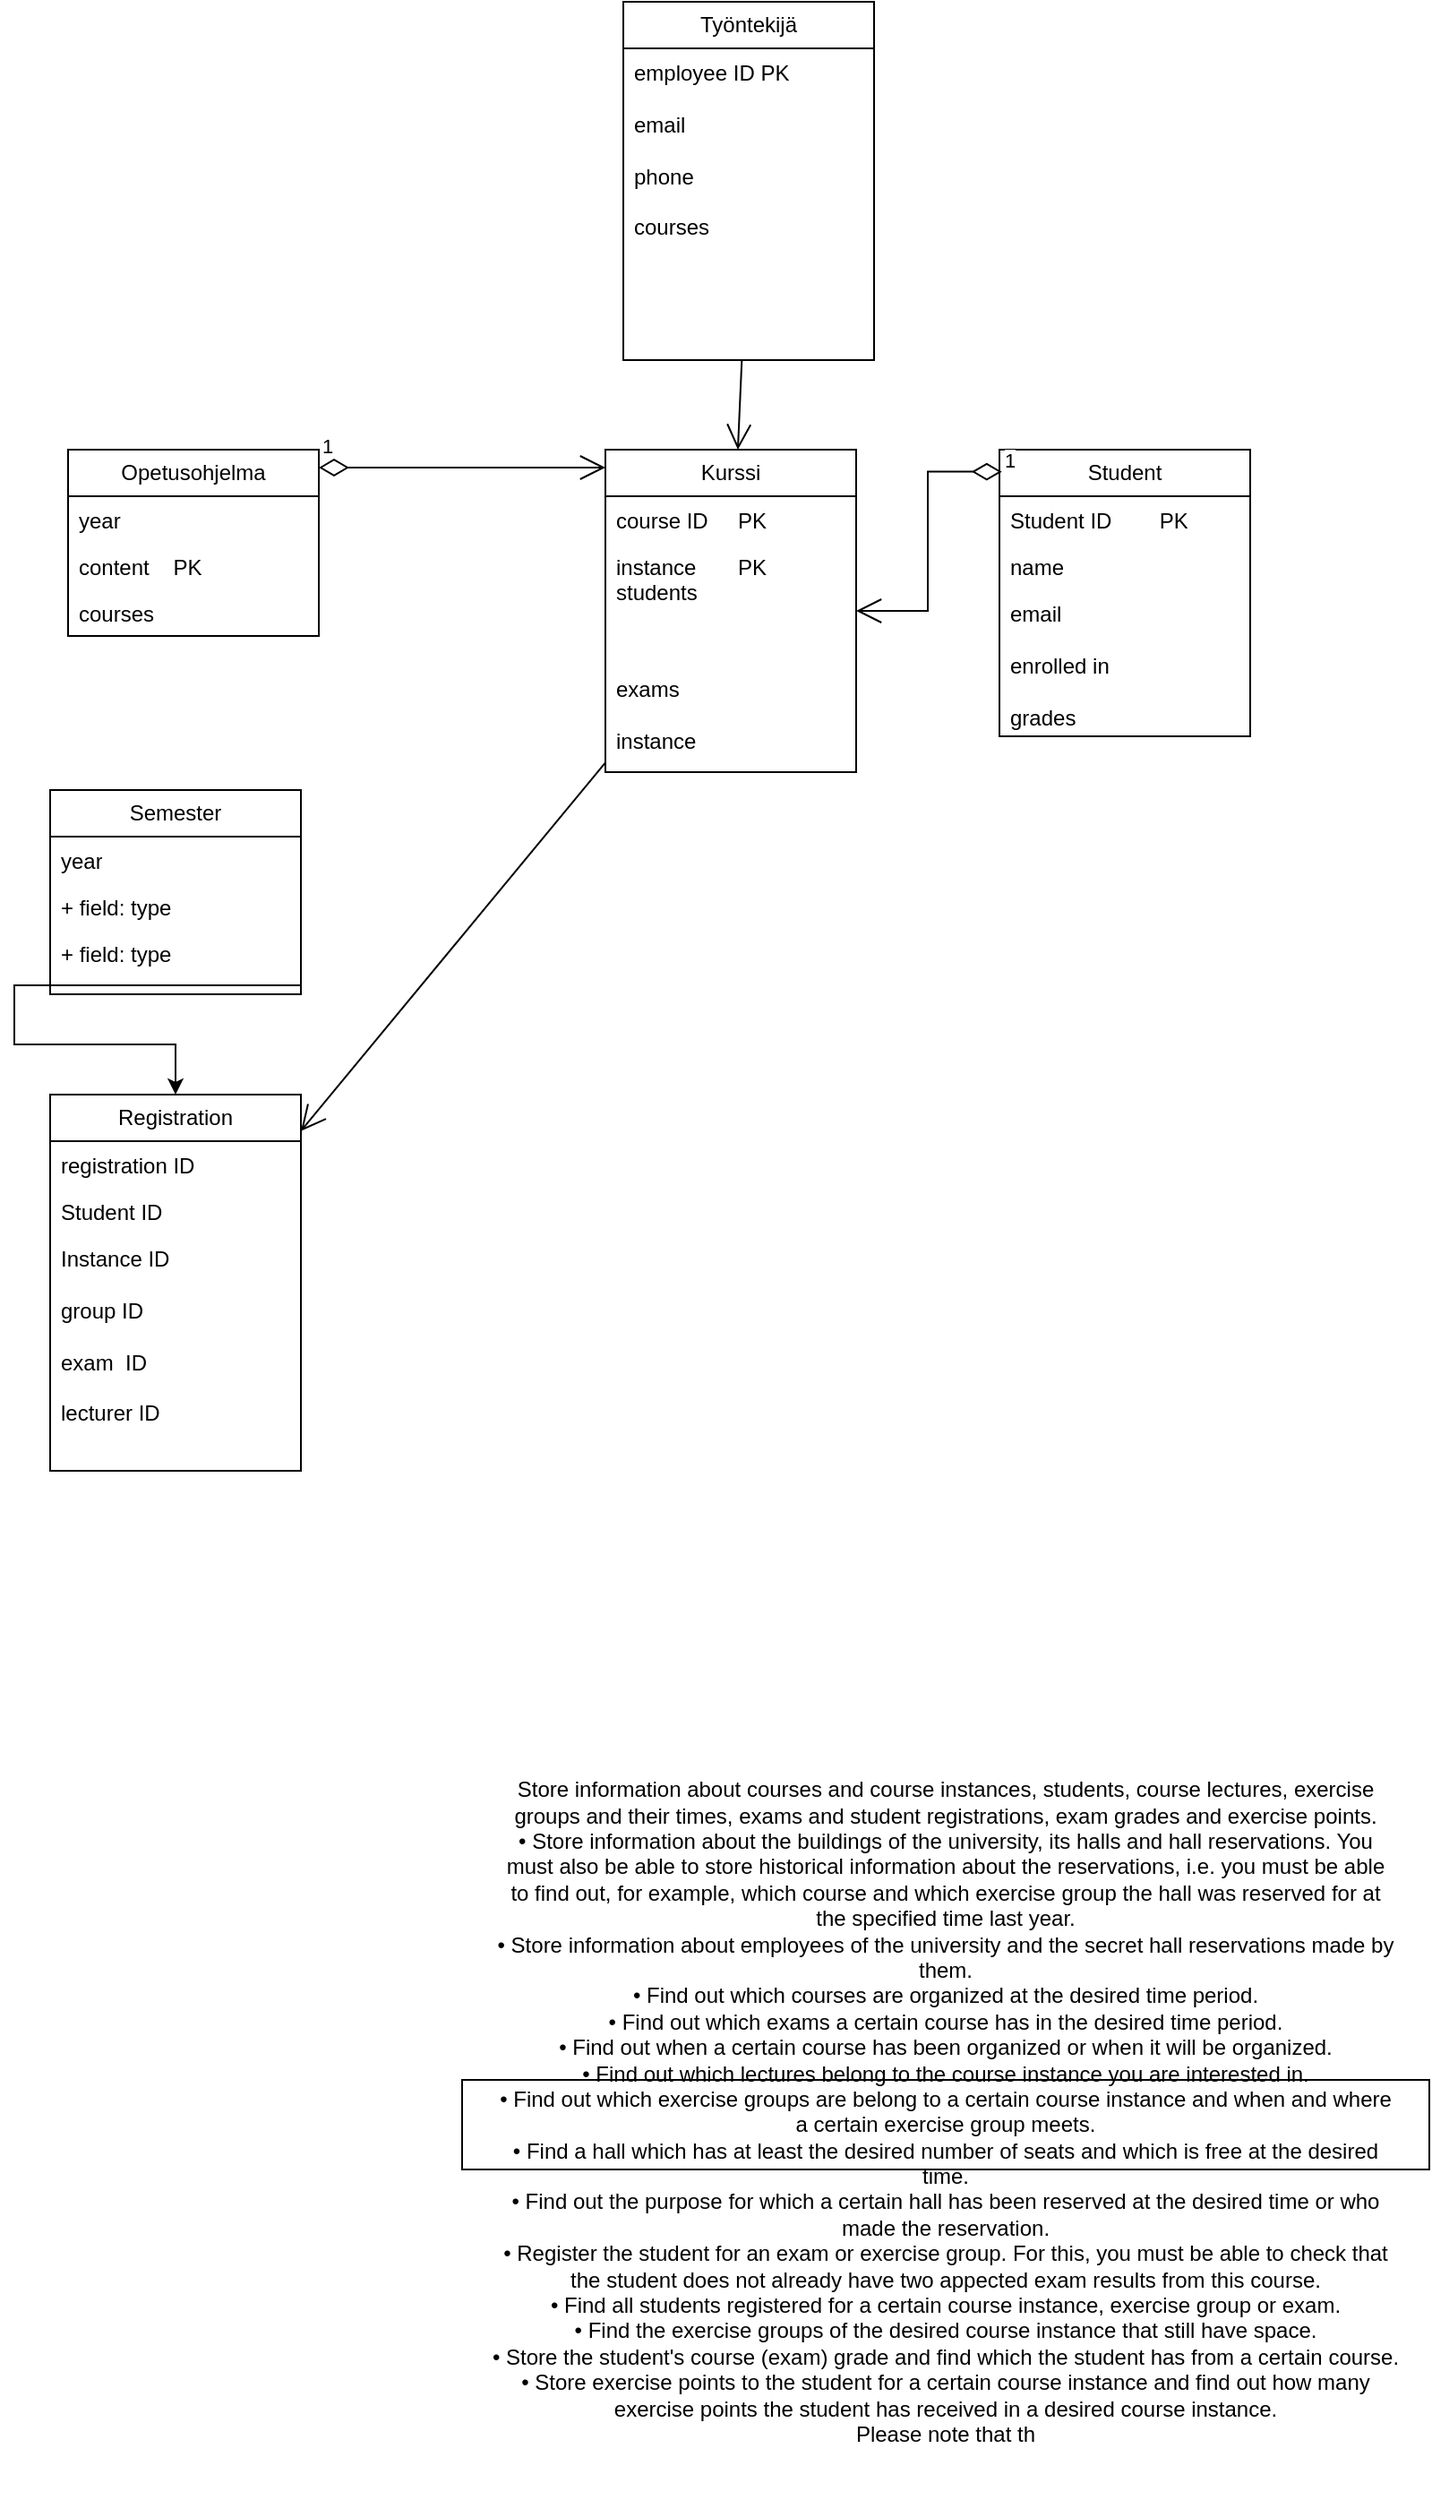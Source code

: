 <mxfile version="21.0.7" type="github"><diagram name="Page-1" id="fr7azMlj8yHS9z72IOPQ"><mxGraphModel dx="1088" dy="1660" grid="1" gridSize="10" guides="1" tooltips="1" connect="1" arrows="1" fold="1" page="1" pageScale="1" pageWidth="827" pageHeight="1169" math="0" shadow="0"><root><mxCell id="0"/><mxCell id="1" parent="0"/><mxCell id="IC3bSYai77iSjpE_L1j_-1" value="Työntekijä" style="swimlane;fontStyle=0;childLayout=stackLayout;horizontal=1;startSize=26;fillColor=none;horizontalStack=0;resizeParent=1;resizeParentMax=0;resizeLast=0;collapsible=1;marginBottom=0;whiteSpace=wrap;html=1;" vertex="1" parent="1"><mxGeometry x="370" y="-660" width="140" height="200" as="geometry"/></mxCell><mxCell id="IC3bSYai77iSjpE_L1j_-2" value="employee ID PK&lt;br&gt;&lt;br&gt;email&lt;br&gt;&lt;br&gt;phone&lt;br&gt;&lt;br&gt;courses" style="text;strokeColor=none;fillColor=none;align=left;verticalAlign=top;spacingLeft=4;spacingRight=4;overflow=hidden;rotatable=0;points=[[0,0.5],[1,0.5]];portConstraint=eastwest;whiteSpace=wrap;html=1;" vertex="1" parent="IC3bSYai77iSjpE_L1j_-1"><mxGeometry y="26" width="140" height="174" as="geometry"/></mxCell><mxCell id="IC3bSYai77iSjpE_L1j_-5" value="Semester" style="swimlane;fontStyle=0;childLayout=stackLayout;horizontal=1;startSize=26;fillColor=none;horizontalStack=0;resizeParent=1;resizeParentMax=0;resizeLast=0;collapsible=1;marginBottom=0;whiteSpace=wrap;html=1;" vertex="1" parent="1"><mxGeometry x="50" y="-220" width="140" height="114" as="geometry"/></mxCell><mxCell id="IC3bSYai77iSjpE_L1j_-6" value="year" style="text;strokeColor=none;fillColor=none;align=left;verticalAlign=top;spacingLeft=4;spacingRight=4;overflow=hidden;rotatable=0;points=[[0,0.5],[1,0.5]];portConstraint=eastwest;whiteSpace=wrap;html=1;" vertex="1" parent="IC3bSYai77iSjpE_L1j_-5"><mxGeometry y="26" width="140" height="26" as="geometry"/></mxCell><mxCell id="IC3bSYai77iSjpE_L1j_-7" value="+ field: type" style="text;strokeColor=none;fillColor=none;align=left;verticalAlign=top;spacingLeft=4;spacingRight=4;overflow=hidden;rotatable=0;points=[[0,0.5],[1,0.5]];portConstraint=eastwest;whiteSpace=wrap;html=1;" vertex="1" parent="IC3bSYai77iSjpE_L1j_-5"><mxGeometry y="52" width="140" height="26" as="geometry"/></mxCell><mxCell id="IC3bSYai77iSjpE_L1j_-8" value="+ field: type" style="text;strokeColor=none;fillColor=none;align=left;verticalAlign=top;spacingLeft=4;spacingRight=4;overflow=hidden;rotatable=0;points=[[0,0.5],[1,0.5]];portConstraint=eastwest;whiteSpace=wrap;html=1;" vertex="1" parent="IC3bSYai77iSjpE_L1j_-5"><mxGeometry y="78" width="140" height="26" as="geometry"/></mxCell><mxCell id="IC3bSYai77iSjpE_L1j_-31" value="" style="line;strokeWidth=1;fillColor=none;align=left;verticalAlign=middle;spacingTop=-1;spacingLeft=3;spacingRight=3;rotatable=0;labelPosition=right;points=[];portConstraint=eastwest;strokeColor=inherit;" vertex="1" parent="IC3bSYai77iSjpE_L1j_-5"><mxGeometry y="104" width="140" height="10" as="geometry"/></mxCell><mxCell id="IC3bSYai77iSjpE_L1j_-9" value="Student" style="swimlane;fontStyle=0;childLayout=stackLayout;horizontal=1;startSize=26;fillColor=none;horizontalStack=0;resizeParent=1;resizeParentMax=0;resizeLast=0;collapsible=1;marginBottom=0;whiteSpace=wrap;html=1;" vertex="1" parent="1"><mxGeometry x="580" y="-410" width="140" height="160" as="geometry"/></mxCell><mxCell id="IC3bSYai77iSjpE_L1j_-10" value="Student ID&amp;nbsp; &amp;nbsp; &amp;nbsp; &amp;nbsp; PK" style="text;strokeColor=none;fillColor=none;align=left;verticalAlign=top;spacingLeft=4;spacingRight=4;overflow=hidden;rotatable=0;points=[[0,0.5],[1,0.5]];portConstraint=eastwest;whiteSpace=wrap;html=1;" vertex="1" parent="IC3bSYai77iSjpE_L1j_-9"><mxGeometry y="26" width="140" height="26" as="geometry"/></mxCell><mxCell id="IC3bSYai77iSjpE_L1j_-11" value="name&lt;br&gt;" style="text;strokeColor=none;fillColor=none;align=left;verticalAlign=top;spacingLeft=4;spacingRight=4;overflow=hidden;rotatable=0;points=[[0,0.5],[1,0.5]];portConstraint=eastwest;whiteSpace=wrap;html=1;" vertex="1" parent="IC3bSYai77iSjpE_L1j_-9"><mxGeometry y="52" width="140" height="26" as="geometry"/></mxCell><mxCell id="IC3bSYai77iSjpE_L1j_-12" value="email&lt;br&gt;&lt;br&gt;enrolled in&amp;nbsp;&lt;br&gt;&lt;br&gt;grades" style="text;strokeColor=none;fillColor=none;align=left;verticalAlign=top;spacingLeft=4;spacingRight=4;overflow=hidden;rotatable=0;points=[[0,0.5],[1,0.5]];portConstraint=eastwest;whiteSpace=wrap;html=1;" vertex="1" parent="IC3bSYai77iSjpE_L1j_-9"><mxGeometry y="78" width="140" height="82" as="geometry"/></mxCell><mxCell id="IC3bSYai77iSjpE_L1j_-13" value="Registration" style="swimlane;fontStyle=0;childLayout=stackLayout;horizontal=1;startSize=26;fillColor=none;horizontalStack=0;resizeParent=1;resizeParentMax=0;resizeLast=0;collapsible=1;marginBottom=0;whiteSpace=wrap;html=1;" vertex="1" parent="1"><mxGeometry x="50" y="-50" width="140" height="210" as="geometry"/></mxCell><mxCell id="IC3bSYai77iSjpE_L1j_-14" value="registration ID&lt;br&gt;&lt;br&gt;student ID&amp;nbsp; &amp;nbsp; PK" style="text;strokeColor=none;fillColor=none;align=left;verticalAlign=top;spacingLeft=4;spacingRight=4;overflow=hidden;rotatable=0;points=[[0,0.5],[1,0.5]];portConstraint=eastwest;whiteSpace=wrap;html=1;" vertex="1" parent="IC3bSYai77iSjpE_L1j_-13"><mxGeometry y="26" width="140" height="26" as="geometry"/></mxCell><mxCell id="IC3bSYai77iSjpE_L1j_-15" value="Student ID&lt;br&gt;&lt;br&gt;instance ID&lt;br&gt;year" style="text;strokeColor=none;fillColor=none;align=left;verticalAlign=top;spacingLeft=4;spacingRight=4;overflow=hidden;rotatable=0;points=[[0,0.5],[1,0.5]];portConstraint=eastwest;whiteSpace=wrap;html=1;" vertex="1" parent="IC3bSYai77iSjpE_L1j_-13"><mxGeometry y="52" width="140" height="26" as="geometry"/></mxCell><mxCell id="IC3bSYai77iSjpE_L1j_-16" value="Instance ID&lt;br&gt;&lt;br&gt;group ID&lt;br&gt;&lt;br&gt;exam&amp;nbsp; ID&lt;br&gt;&lt;br&gt;lecturer ID" style="text;strokeColor=none;fillColor=none;align=left;verticalAlign=top;spacingLeft=4;spacingRight=4;overflow=hidden;rotatable=0;points=[[0,0.5],[1,0.5]];portConstraint=eastwest;whiteSpace=wrap;html=1;" vertex="1" parent="IC3bSYai77iSjpE_L1j_-13"><mxGeometry y="78" width="140" height="132" as="geometry"/></mxCell><mxCell id="IC3bSYai77iSjpE_L1j_-17" value="Opetusohjelma" style="swimlane;fontStyle=0;childLayout=stackLayout;horizontal=1;startSize=26;fillColor=none;horizontalStack=0;resizeParent=1;resizeParentMax=0;resizeLast=0;collapsible=1;marginBottom=0;whiteSpace=wrap;html=1;" vertex="1" parent="1"><mxGeometry x="60" y="-410" width="140" height="104" as="geometry"/></mxCell><mxCell id="IC3bSYai77iSjpE_L1j_-18" value="year&amp;nbsp;" style="text;strokeColor=none;fillColor=none;align=left;verticalAlign=top;spacingLeft=4;spacingRight=4;overflow=hidden;rotatable=0;points=[[0,0.5],[1,0.5]];portConstraint=eastwest;whiteSpace=wrap;html=1;" vertex="1" parent="IC3bSYai77iSjpE_L1j_-17"><mxGeometry y="26" width="140" height="26" as="geometry"/></mxCell><mxCell id="IC3bSYai77iSjpE_L1j_-19" value="content&amp;nbsp; &amp;nbsp; PK" style="text;strokeColor=none;fillColor=none;align=left;verticalAlign=top;spacingLeft=4;spacingRight=4;overflow=hidden;rotatable=0;points=[[0,0.5],[1,0.5]];portConstraint=eastwest;whiteSpace=wrap;html=1;" vertex="1" parent="IC3bSYai77iSjpE_L1j_-17"><mxGeometry y="52" width="140" height="26" as="geometry"/></mxCell><mxCell id="IC3bSYai77iSjpE_L1j_-20" value="courses" style="text;strokeColor=none;fillColor=none;align=left;verticalAlign=top;spacingLeft=4;spacingRight=4;overflow=hidden;rotatable=0;points=[[0,0.5],[1,0.5]];portConstraint=eastwest;whiteSpace=wrap;html=1;" vertex="1" parent="IC3bSYai77iSjpE_L1j_-17"><mxGeometry y="78" width="140" height="26" as="geometry"/></mxCell><mxCell id="IC3bSYai77iSjpE_L1j_-21" value="&#10;Store information about courses and course instances, students, course lectures, exercise&#10;groups and their times, exams and student registrations, exam grades and exercise points.&#10;• Store information about the buildings of the university, its halls and hall reservations. You&#10;must also be able to store historical information about the reservations, i.e. you must be able&#10;to find out, for example, which course and which exercise group the hall was reserved for at&#10;the specified time last year.&#10;• Store information about employees of the university and the secret hall reservations made by&#10;them.&#10;• Find out which courses are organized at the desired time period.&#10;• Find out which exams a certain course has in the desired time period.&#10;• Find out when a certain course has been organized or when it will be organized.&#10;• Find out which lectures belong to the course instance you are interested in.&#10;• Find out which exercise groups are belong to a certain course instance and when and where&#10;a certain exercise group meets.&#10;• Find a hall which has at least the desired number of seats and which is free at the desired&#10;time.&#10;• Find out the purpose for which a certain hall has been reserved at the desired time or who&#10;made the reservation.&#10;• Register the student for an exam or exercise group. For this, you must be able to check that&#10;the student does not already have two appected exam results from this course.&#10;• Find all students registered for a certain course instance, exercise group or exam.&#10;• Find the exercise groups of the desired course instance that still have space.&#10;• Store the student's course (exam) grade and find which the student has from a certain course.&#10;• Store exercise points to the student for a certain course instance and find out how many&#10;exercise points the student has received in a desired course instance.&#10;Please note that th&#10;&#10;" style="html=1;whiteSpace=wrap;" vertex="1" parent="1"><mxGeometry x="280" y="500" width="540" height="50" as="geometry"/></mxCell><mxCell id="IC3bSYai77iSjpE_L1j_-23" value="Kurssi" style="swimlane;fontStyle=0;childLayout=stackLayout;horizontal=1;startSize=26;fillColor=none;horizontalStack=0;resizeParent=1;resizeParentMax=0;resizeLast=0;collapsible=1;marginBottom=0;whiteSpace=wrap;html=1;" vertex="1" parent="1"><mxGeometry x="360" y="-410" width="140" height="180" as="geometry"/></mxCell><mxCell id="IC3bSYai77iSjpE_L1j_-24" value="course ID&amp;nbsp; &amp;nbsp; &amp;nbsp;PK&lt;br&gt;&lt;br&gt;" style="text;strokeColor=none;fillColor=none;align=left;verticalAlign=top;spacingLeft=4;spacingRight=4;overflow=hidden;rotatable=0;points=[[0,0.5],[1,0.5]];portConstraint=eastwest;whiteSpace=wrap;html=1;" vertex="1" parent="IC3bSYai77iSjpE_L1j_-23"><mxGeometry y="26" width="140" height="26" as="geometry"/></mxCell><mxCell id="IC3bSYai77iSjpE_L1j_-25" value="instance&amp;nbsp; &amp;nbsp; &amp;nbsp; &amp;nbsp;PK&lt;br&gt;students&lt;br&gt;&lt;br&gt;" style="text;strokeColor=none;fillColor=none;align=left;verticalAlign=top;spacingLeft=4;spacingRight=4;overflow=hidden;rotatable=0;points=[[0,0.5],[1,0.5]];portConstraint=eastwest;whiteSpace=wrap;html=1;" vertex="1" parent="IC3bSYai77iSjpE_L1j_-23"><mxGeometry y="52" width="140" height="68" as="geometry"/></mxCell><mxCell id="IC3bSYai77iSjpE_L1j_-26" value="exams&lt;br&gt;&lt;br&gt;instance&lt;br&gt;&lt;br&gt;" style="text;strokeColor=none;fillColor=none;align=left;verticalAlign=top;spacingLeft=4;spacingRight=4;overflow=hidden;rotatable=0;points=[[0,0.5],[1,0.5]];portConstraint=eastwest;whiteSpace=wrap;html=1;" vertex="1" parent="IC3bSYai77iSjpE_L1j_-23"><mxGeometry y="120" width="140" height="60" as="geometry"/></mxCell><mxCell id="IC3bSYai77iSjpE_L1j_-27" value="1" style="endArrow=open;html=1;endSize=12;startArrow=diamondThin;startSize=14;startFill=0;edgeStyle=orthogonalEdgeStyle;align=left;verticalAlign=bottom;rounded=0;" edge="1" parent="1"><mxGeometry x="-1" y="3" relative="1" as="geometry"><mxPoint x="200" y="-400" as="sourcePoint"/><mxPoint x="360" y="-400" as="targetPoint"/></mxGeometry></mxCell><mxCell id="IC3bSYai77iSjpE_L1j_-32" style="edgeStyle=orthogonalEdgeStyle;rounded=0;orthogonalLoop=1;jettySize=auto;html=1;" edge="1" parent="1" source="IC3bSYai77iSjpE_L1j_-31" target="IC3bSYai77iSjpE_L1j_-13"><mxGeometry relative="1" as="geometry"/></mxCell><mxCell id="IC3bSYai77iSjpE_L1j_-33" value="" style="endArrow=open;endFill=1;endSize=12;html=1;rounded=0;" edge="1" parent="1" source="IC3bSYai77iSjpE_L1j_-23" target="IC3bSYai77iSjpE_L1j_-13"><mxGeometry width="160" relative="1" as="geometry"><mxPoint x="410" y="-220" as="sourcePoint"/><mxPoint x="570" y="-220" as="targetPoint"/></mxGeometry></mxCell><mxCell id="IC3bSYai77iSjpE_L1j_-34" value="1" style="endArrow=open;html=1;endSize=12;startArrow=diamondThin;startSize=14;startFill=0;edgeStyle=orthogonalEdgeStyle;align=left;verticalAlign=bottom;rounded=0;exitX=0.01;exitY=0.077;exitDx=0;exitDy=0;exitPerimeter=0;" edge="1" parent="1" source="IC3bSYai77iSjpE_L1j_-9" target="IC3bSYai77iSjpE_L1j_-23"><mxGeometry x="-1" y="3" relative="1" as="geometry"><mxPoint x="410" y="-310" as="sourcePoint"/><mxPoint x="570" y="-310" as="targetPoint"/></mxGeometry></mxCell><mxCell id="IC3bSYai77iSjpE_L1j_-35" value="" style="endArrow=open;endFill=1;endSize=12;html=1;rounded=0;" edge="1" parent="1" source="IC3bSYai77iSjpE_L1j_-2" target="IC3bSYai77iSjpE_L1j_-23"><mxGeometry width="160" relative="1" as="geometry"><mxPoint x="410" y="-370" as="sourcePoint"/><mxPoint x="570" y="-370" as="targetPoint"/></mxGeometry></mxCell></root></mxGraphModel></diagram></mxfile>